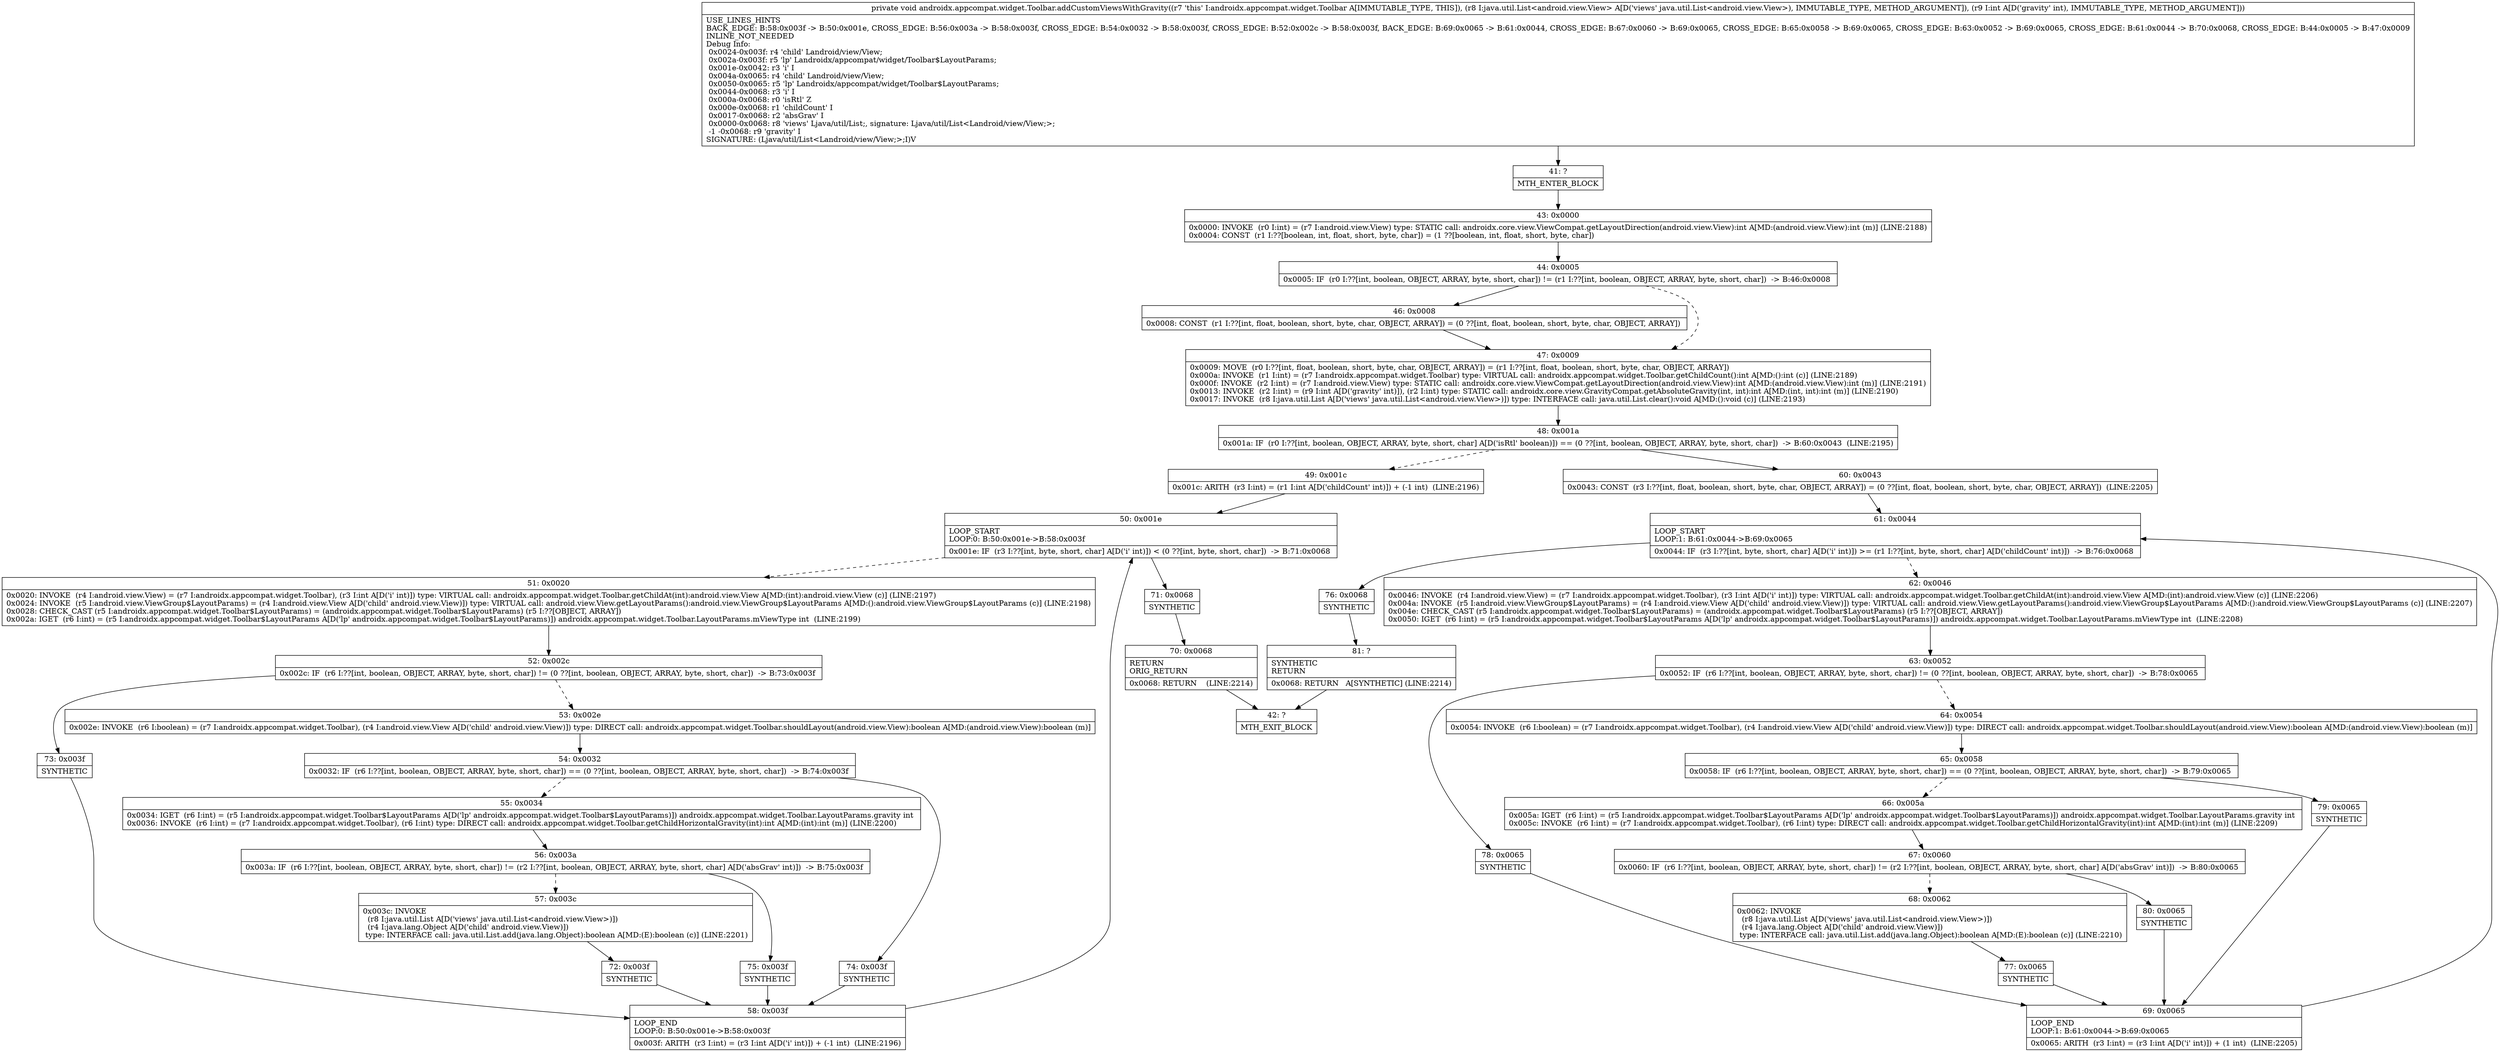 digraph "CFG forandroidx.appcompat.widget.Toolbar.addCustomViewsWithGravity(Ljava\/util\/List;I)V" {
Node_41 [shape=record,label="{41\:\ ?|MTH_ENTER_BLOCK\l}"];
Node_43 [shape=record,label="{43\:\ 0x0000|0x0000: INVOKE  (r0 I:int) = (r7 I:android.view.View) type: STATIC call: androidx.core.view.ViewCompat.getLayoutDirection(android.view.View):int A[MD:(android.view.View):int (m)] (LINE:2188)\l0x0004: CONST  (r1 I:??[boolean, int, float, short, byte, char]) = (1 ??[boolean, int, float, short, byte, char]) \l}"];
Node_44 [shape=record,label="{44\:\ 0x0005|0x0005: IF  (r0 I:??[int, boolean, OBJECT, ARRAY, byte, short, char]) != (r1 I:??[int, boolean, OBJECT, ARRAY, byte, short, char])  \-\> B:46:0x0008 \l}"];
Node_46 [shape=record,label="{46\:\ 0x0008|0x0008: CONST  (r1 I:??[int, float, boolean, short, byte, char, OBJECT, ARRAY]) = (0 ??[int, float, boolean, short, byte, char, OBJECT, ARRAY]) \l}"];
Node_47 [shape=record,label="{47\:\ 0x0009|0x0009: MOVE  (r0 I:??[int, float, boolean, short, byte, char, OBJECT, ARRAY]) = (r1 I:??[int, float, boolean, short, byte, char, OBJECT, ARRAY]) \l0x000a: INVOKE  (r1 I:int) = (r7 I:androidx.appcompat.widget.Toolbar) type: VIRTUAL call: androidx.appcompat.widget.Toolbar.getChildCount():int A[MD:():int (c)] (LINE:2189)\l0x000f: INVOKE  (r2 I:int) = (r7 I:android.view.View) type: STATIC call: androidx.core.view.ViewCompat.getLayoutDirection(android.view.View):int A[MD:(android.view.View):int (m)] (LINE:2191)\l0x0013: INVOKE  (r2 I:int) = (r9 I:int A[D('gravity' int)]), (r2 I:int) type: STATIC call: androidx.core.view.GravityCompat.getAbsoluteGravity(int, int):int A[MD:(int, int):int (m)] (LINE:2190)\l0x0017: INVOKE  (r8 I:java.util.List A[D('views' java.util.List\<android.view.View\>)]) type: INTERFACE call: java.util.List.clear():void A[MD:():void (c)] (LINE:2193)\l}"];
Node_48 [shape=record,label="{48\:\ 0x001a|0x001a: IF  (r0 I:??[int, boolean, OBJECT, ARRAY, byte, short, char] A[D('isRtl' boolean)]) == (0 ??[int, boolean, OBJECT, ARRAY, byte, short, char])  \-\> B:60:0x0043  (LINE:2195)\l}"];
Node_49 [shape=record,label="{49\:\ 0x001c|0x001c: ARITH  (r3 I:int) = (r1 I:int A[D('childCount' int)]) + (\-1 int)  (LINE:2196)\l}"];
Node_50 [shape=record,label="{50\:\ 0x001e|LOOP_START\lLOOP:0: B:50:0x001e\-\>B:58:0x003f\l|0x001e: IF  (r3 I:??[int, byte, short, char] A[D('i' int)]) \< (0 ??[int, byte, short, char])  \-\> B:71:0x0068 \l}"];
Node_51 [shape=record,label="{51\:\ 0x0020|0x0020: INVOKE  (r4 I:android.view.View) = (r7 I:androidx.appcompat.widget.Toolbar), (r3 I:int A[D('i' int)]) type: VIRTUAL call: androidx.appcompat.widget.Toolbar.getChildAt(int):android.view.View A[MD:(int):android.view.View (c)] (LINE:2197)\l0x0024: INVOKE  (r5 I:android.view.ViewGroup$LayoutParams) = (r4 I:android.view.View A[D('child' android.view.View)]) type: VIRTUAL call: android.view.View.getLayoutParams():android.view.ViewGroup$LayoutParams A[MD:():android.view.ViewGroup$LayoutParams (c)] (LINE:2198)\l0x0028: CHECK_CAST (r5 I:androidx.appcompat.widget.Toolbar$LayoutParams) = (androidx.appcompat.widget.Toolbar$LayoutParams) (r5 I:??[OBJECT, ARRAY]) \l0x002a: IGET  (r6 I:int) = (r5 I:androidx.appcompat.widget.Toolbar$LayoutParams A[D('lp' androidx.appcompat.widget.Toolbar$LayoutParams)]) androidx.appcompat.widget.Toolbar.LayoutParams.mViewType int  (LINE:2199)\l}"];
Node_52 [shape=record,label="{52\:\ 0x002c|0x002c: IF  (r6 I:??[int, boolean, OBJECT, ARRAY, byte, short, char]) != (0 ??[int, boolean, OBJECT, ARRAY, byte, short, char])  \-\> B:73:0x003f \l}"];
Node_53 [shape=record,label="{53\:\ 0x002e|0x002e: INVOKE  (r6 I:boolean) = (r7 I:androidx.appcompat.widget.Toolbar), (r4 I:android.view.View A[D('child' android.view.View)]) type: DIRECT call: androidx.appcompat.widget.Toolbar.shouldLayout(android.view.View):boolean A[MD:(android.view.View):boolean (m)]\l}"];
Node_54 [shape=record,label="{54\:\ 0x0032|0x0032: IF  (r6 I:??[int, boolean, OBJECT, ARRAY, byte, short, char]) == (0 ??[int, boolean, OBJECT, ARRAY, byte, short, char])  \-\> B:74:0x003f \l}"];
Node_55 [shape=record,label="{55\:\ 0x0034|0x0034: IGET  (r6 I:int) = (r5 I:androidx.appcompat.widget.Toolbar$LayoutParams A[D('lp' androidx.appcompat.widget.Toolbar$LayoutParams)]) androidx.appcompat.widget.Toolbar.LayoutParams.gravity int \l0x0036: INVOKE  (r6 I:int) = (r7 I:androidx.appcompat.widget.Toolbar), (r6 I:int) type: DIRECT call: androidx.appcompat.widget.Toolbar.getChildHorizontalGravity(int):int A[MD:(int):int (m)] (LINE:2200)\l}"];
Node_56 [shape=record,label="{56\:\ 0x003a|0x003a: IF  (r6 I:??[int, boolean, OBJECT, ARRAY, byte, short, char]) != (r2 I:??[int, boolean, OBJECT, ARRAY, byte, short, char] A[D('absGrav' int)])  \-\> B:75:0x003f \l}"];
Node_57 [shape=record,label="{57\:\ 0x003c|0x003c: INVOKE  \l  (r8 I:java.util.List A[D('views' java.util.List\<android.view.View\>)])\l  (r4 I:java.lang.Object A[D('child' android.view.View)])\l type: INTERFACE call: java.util.List.add(java.lang.Object):boolean A[MD:(E):boolean (c)] (LINE:2201)\l}"];
Node_72 [shape=record,label="{72\:\ 0x003f|SYNTHETIC\l}"];
Node_58 [shape=record,label="{58\:\ 0x003f|LOOP_END\lLOOP:0: B:50:0x001e\-\>B:58:0x003f\l|0x003f: ARITH  (r3 I:int) = (r3 I:int A[D('i' int)]) + (\-1 int)  (LINE:2196)\l}"];
Node_75 [shape=record,label="{75\:\ 0x003f|SYNTHETIC\l}"];
Node_74 [shape=record,label="{74\:\ 0x003f|SYNTHETIC\l}"];
Node_73 [shape=record,label="{73\:\ 0x003f|SYNTHETIC\l}"];
Node_71 [shape=record,label="{71\:\ 0x0068|SYNTHETIC\l}"];
Node_70 [shape=record,label="{70\:\ 0x0068|RETURN\lORIG_RETURN\l|0x0068: RETURN    (LINE:2214)\l}"];
Node_42 [shape=record,label="{42\:\ ?|MTH_EXIT_BLOCK\l}"];
Node_60 [shape=record,label="{60\:\ 0x0043|0x0043: CONST  (r3 I:??[int, float, boolean, short, byte, char, OBJECT, ARRAY]) = (0 ??[int, float, boolean, short, byte, char, OBJECT, ARRAY])  (LINE:2205)\l}"];
Node_61 [shape=record,label="{61\:\ 0x0044|LOOP_START\lLOOP:1: B:61:0x0044\-\>B:69:0x0065\l|0x0044: IF  (r3 I:??[int, byte, short, char] A[D('i' int)]) \>= (r1 I:??[int, byte, short, char] A[D('childCount' int)])  \-\> B:76:0x0068 \l}"];
Node_62 [shape=record,label="{62\:\ 0x0046|0x0046: INVOKE  (r4 I:android.view.View) = (r7 I:androidx.appcompat.widget.Toolbar), (r3 I:int A[D('i' int)]) type: VIRTUAL call: androidx.appcompat.widget.Toolbar.getChildAt(int):android.view.View A[MD:(int):android.view.View (c)] (LINE:2206)\l0x004a: INVOKE  (r5 I:android.view.ViewGroup$LayoutParams) = (r4 I:android.view.View A[D('child' android.view.View)]) type: VIRTUAL call: android.view.View.getLayoutParams():android.view.ViewGroup$LayoutParams A[MD:():android.view.ViewGroup$LayoutParams (c)] (LINE:2207)\l0x004e: CHECK_CAST (r5 I:androidx.appcompat.widget.Toolbar$LayoutParams) = (androidx.appcompat.widget.Toolbar$LayoutParams) (r5 I:??[OBJECT, ARRAY]) \l0x0050: IGET  (r6 I:int) = (r5 I:androidx.appcompat.widget.Toolbar$LayoutParams A[D('lp' androidx.appcompat.widget.Toolbar$LayoutParams)]) androidx.appcompat.widget.Toolbar.LayoutParams.mViewType int  (LINE:2208)\l}"];
Node_63 [shape=record,label="{63\:\ 0x0052|0x0052: IF  (r6 I:??[int, boolean, OBJECT, ARRAY, byte, short, char]) != (0 ??[int, boolean, OBJECT, ARRAY, byte, short, char])  \-\> B:78:0x0065 \l}"];
Node_64 [shape=record,label="{64\:\ 0x0054|0x0054: INVOKE  (r6 I:boolean) = (r7 I:androidx.appcompat.widget.Toolbar), (r4 I:android.view.View A[D('child' android.view.View)]) type: DIRECT call: androidx.appcompat.widget.Toolbar.shouldLayout(android.view.View):boolean A[MD:(android.view.View):boolean (m)]\l}"];
Node_65 [shape=record,label="{65\:\ 0x0058|0x0058: IF  (r6 I:??[int, boolean, OBJECT, ARRAY, byte, short, char]) == (0 ??[int, boolean, OBJECT, ARRAY, byte, short, char])  \-\> B:79:0x0065 \l}"];
Node_66 [shape=record,label="{66\:\ 0x005a|0x005a: IGET  (r6 I:int) = (r5 I:androidx.appcompat.widget.Toolbar$LayoutParams A[D('lp' androidx.appcompat.widget.Toolbar$LayoutParams)]) androidx.appcompat.widget.Toolbar.LayoutParams.gravity int \l0x005c: INVOKE  (r6 I:int) = (r7 I:androidx.appcompat.widget.Toolbar), (r6 I:int) type: DIRECT call: androidx.appcompat.widget.Toolbar.getChildHorizontalGravity(int):int A[MD:(int):int (m)] (LINE:2209)\l}"];
Node_67 [shape=record,label="{67\:\ 0x0060|0x0060: IF  (r6 I:??[int, boolean, OBJECT, ARRAY, byte, short, char]) != (r2 I:??[int, boolean, OBJECT, ARRAY, byte, short, char] A[D('absGrav' int)])  \-\> B:80:0x0065 \l}"];
Node_68 [shape=record,label="{68\:\ 0x0062|0x0062: INVOKE  \l  (r8 I:java.util.List A[D('views' java.util.List\<android.view.View\>)])\l  (r4 I:java.lang.Object A[D('child' android.view.View)])\l type: INTERFACE call: java.util.List.add(java.lang.Object):boolean A[MD:(E):boolean (c)] (LINE:2210)\l}"];
Node_77 [shape=record,label="{77\:\ 0x0065|SYNTHETIC\l}"];
Node_69 [shape=record,label="{69\:\ 0x0065|LOOP_END\lLOOP:1: B:61:0x0044\-\>B:69:0x0065\l|0x0065: ARITH  (r3 I:int) = (r3 I:int A[D('i' int)]) + (1 int)  (LINE:2205)\l}"];
Node_80 [shape=record,label="{80\:\ 0x0065|SYNTHETIC\l}"];
Node_79 [shape=record,label="{79\:\ 0x0065|SYNTHETIC\l}"];
Node_78 [shape=record,label="{78\:\ 0x0065|SYNTHETIC\l}"];
Node_76 [shape=record,label="{76\:\ 0x0068|SYNTHETIC\l}"];
Node_81 [shape=record,label="{81\:\ ?|SYNTHETIC\lRETURN\l|0x0068: RETURN   A[SYNTHETIC] (LINE:2214)\l}"];
MethodNode[shape=record,label="{private void androidx.appcompat.widget.Toolbar.addCustomViewsWithGravity((r7 'this' I:androidx.appcompat.widget.Toolbar A[IMMUTABLE_TYPE, THIS]), (r8 I:java.util.List\<android.view.View\> A[D('views' java.util.List\<android.view.View\>), IMMUTABLE_TYPE, METHOD_ARGUMENT]), (r9 I:int A[D('gravity' int), IMMUTABLE_TYPE, METHOD_ARGUMENT]))  | USE_LINES_HINTS\lBACK_EDGE: B:58:0x003f \-\> B:50:0x001e, CROSS_EDGE: B:56:0x003a \-\> B:58:0x003f, CROSS_EDGE: B:54:0x0032 \-\> B:58:0x003f, CROSS_EDGE: B:52:0x002c \-\> B:58:0x003f, BACK_EDGE: B:69:0x0065 \-\> B:61:0x0044, CROSS_EDGE: B:67:0x0060 \-\> B:69:0x0065, CROSS_EDGE: B:65:0x0058 \-\> B:69:0x0065, CROSS_EDGE: B:63:0x0052 \-\> B:69:0x0065, CROSS_EDGE: B:61:0x0044 \-\> B:70:0x0068, CROSS_EDGE: B:44:0x0005 \-\> B:47:0x0009\lINLINE_NOT_NEEDED\lDebug Info:\l  0x0024\-0x003f: r4 'child' Landroid\/view\/View;\l  0x002a\-0x003f: r5 'lp' Landroidx\/appcompat\/widget\/Toolbar$LayoutParams;\l  0x001e\-0x0042: r3 'i' I\l  0x004a\-0x0065: r4 'child' Landroid\/view\/View;\l  0x0050\-0x0065: r5 'lp' Landroidx\/appcompat\/widget\/Toolbar$LayoutParams;\l  0x0044\-0x0068: r3 'i' I\l  0x000a\-0x0068: r0 'isRtl' Z\l  0x000e\-0x0068: r1 'childCount' I\l  0x0017\-0x0068: r2 'absGrav' I\l  0x0000\-0x0068: r8 'views' Ljava\/util\/List;, signature: Ljava\/util\/List\<Landroid\/view\/View;\>;\l  \-1 \-0x0068: r9 'gravity' I\lSIGNATURE: (Ljava\/util\/List\<Landroid\/view\/View;\>;I)V\l}"];
MethodNode -> Node_41;Node_41 -> Node_43;
Node_43 -> Node_44;
Node_44 -> Node_46;
Node_44 -> Node_47[style=dashed];
Node_46 -> Node_47;
Node_47 -> Node_48;
Node_48 -> Node_49[style=dashed];
Node_48 -> Node_60;
Node_49 -> Node_50;
Node_50 -> Node_51[style=dashed];
Node_50 -> Node_71;
Node_51 -> Node_52;
Node_52 -> Node_53[style=dashed];
Node_52 -> Node_73;
Node_53 -> Node_54;
Node_54 -> Node_55[style=dashed];
Node_54 -> Node_74;
Node_55 -> Node_56;
Node_56 -> Node_57[style=dashed];
Node_56 -> Node_75;
Node_57 -> Node_72;
Node_72 -> Node_58;
Node_58 -> Node_50;
Node_75 -> Node_58;
Node_74 -> Node_58;
Node_73 -> Node_58;
Node_71 -> Node_70;
Node_70 -> Node_42;
Node_60 -> Node_61;
Node_61 -> Node_62[style=dashed];
Node_61 -> Node_76;
Node_62 -> Node_63;
Node_63 -> Node_64[style=dashed];
Node_63 -> Node_78;
Node_64 -> Node_65;
Node_65 -> Node_66[style=dashed];
Node_65 -> Node_79;
Node_66 -> Node_67;
Node_67 -> Node_68[style=dashed];
Node_67 -> Node_80;
Node_68 -> Node_77;
Node_77 -> Node_69;
Node_69 -> Node_61;
Node_80 -> Node_69;
Node_79 -> Node_69;
Node_78 -> Node_69;
Node_76 -> Node_81;
Node_81 -> Node_42;
}

